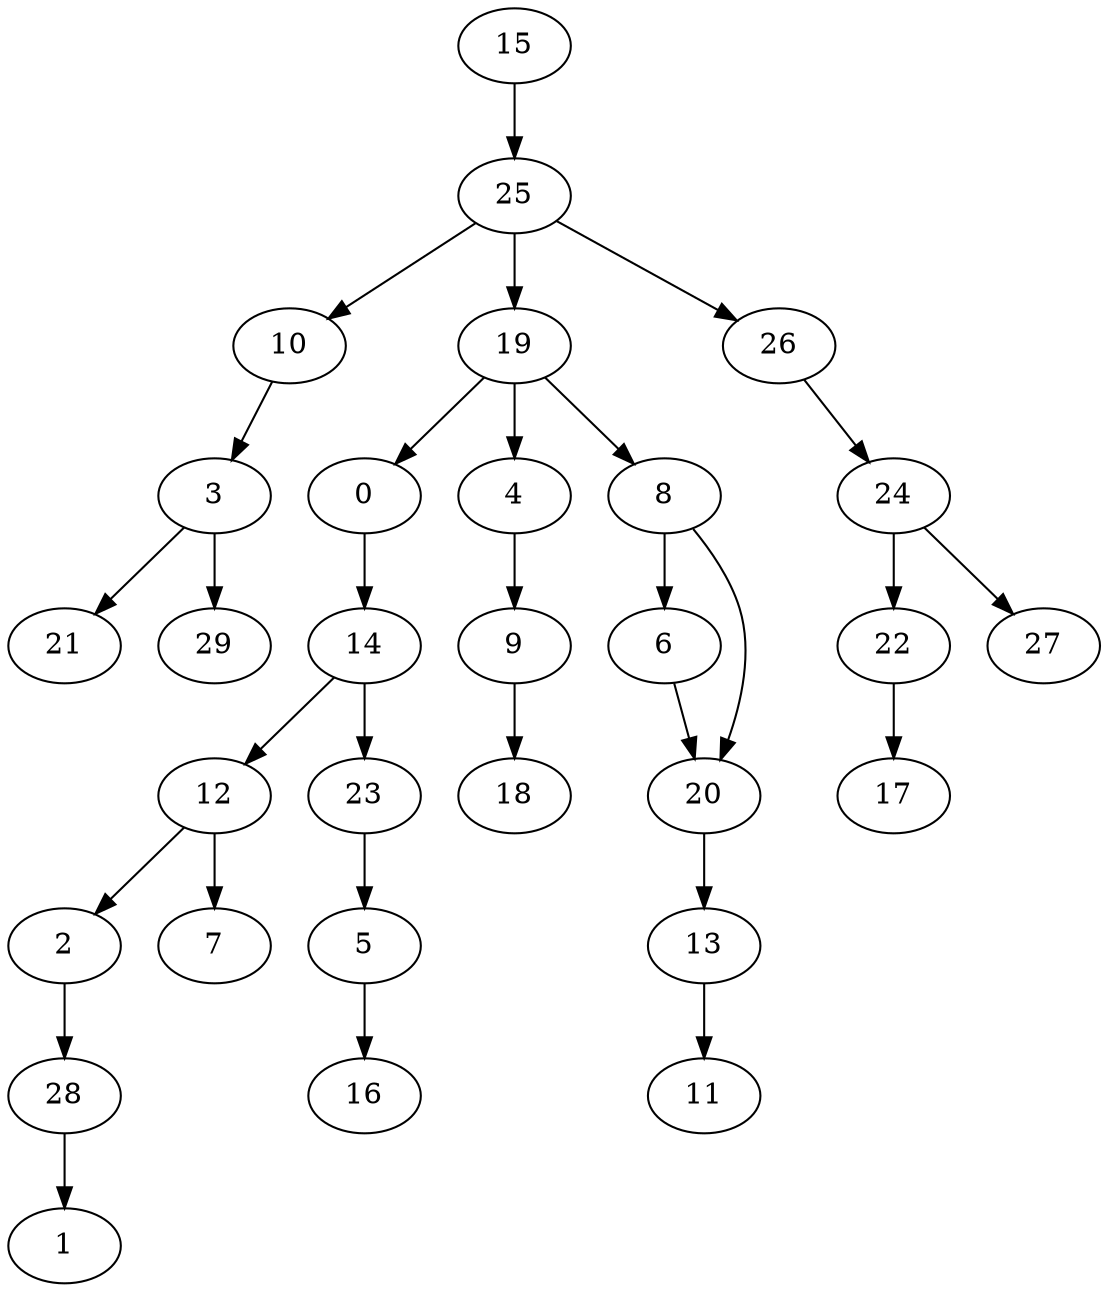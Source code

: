 strict digraph "" {
	0 -> 14;
	14 -> 12;
	14 -> 23;
	2 -> 28;
	28 -> 1;
	3 -> 21;
	3 -> 29;
	4 -> 9;
	9 -> 18;
	5 -> 16;
	6 -> 20;
	20 -> 13;
	8 -> 6;
	8 -> 20;
	10 -> 3;
	12 -> 2;
	12 -> 7;
	13 -> 11;
	23 -> 5;
	15 -> 25;
	25 -> 10;
	25 -> 19;
	25 -> 26;
	19 -> 0;
	19 -> 4;
	19 -> 8;
	22 -> 17;
	24 -> 22;
	24 -> 27;
	26 -> 24;
}

